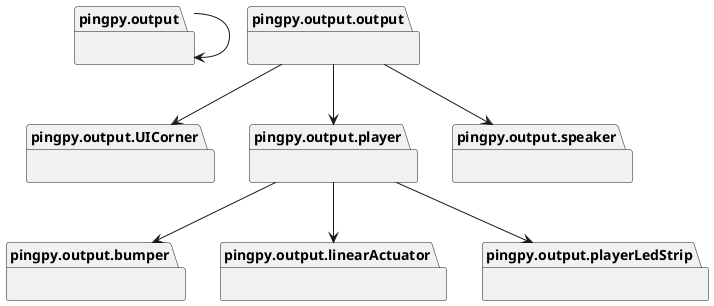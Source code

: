 @startuml packages_pingpy_output
set namespaceSeparator none
package "pingpy.output" as pingpy.output {
}
package "pingpy.output.UICorner" as pingpy.output.UICorner {
}
package "pingpy.output.bumper" as pingpy.output.bumper {
}
package "pingpy.output.linearActuator" as pingpy.output.linearActuator {
}
package "pingpy.output.output" as pingpy.output.output {
}
package "pingpy.output.player" as pingpy.output.player {
}
package "pingpy.output.playerLedStrip" as pingpy.output.playerLedStrip {
}
package "pingpy.output.speaker" as pingpy.output.speaker {
}
pingpy.output --> pingpy.output
pingpy.output.output --> pingpy.output.UICorner
pingpy.output.output --> pingpy.output.player
pingpy.output.output --> pingpy.output.speaker
pingpy.output.player --> pingpy.output.bumper
pingpy.output.player --> pingpy.output.linearActuator
pingpy.output.player --> pingpy.output.playerLedStrip
@enduml
